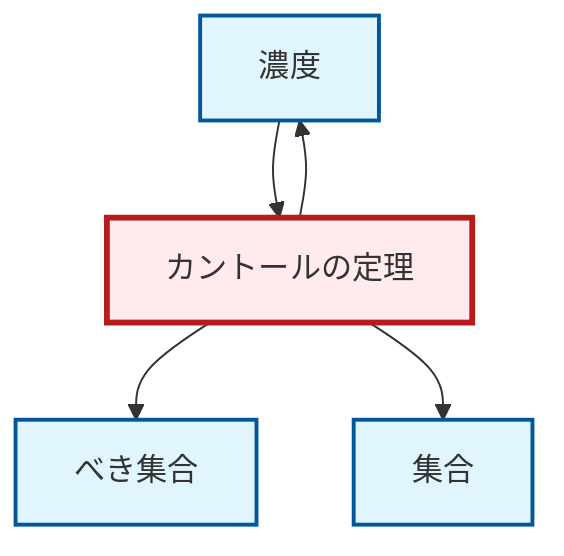 graph TD
    classDef definition fill:#e1f5fe,stroke:#01579b,stroke-width:2px
    classDef theorem fill:#f3e5f5,stroke:#4a148c,stroke-width:2px
    classDef axiom fill:#fff3e0,stroke:#e65100,stroke-width:2px
    classDef example fill:#e8f5e9,stroke:#1b5e20,stroke-width:2px
    classDef current fill:#ffebee,stroke:#b71c1c,stroke-width:3px
    def-cardinality["濃度"]:::definition
    thm-cantor["カントールの定理"]:::theorem
    def-power-set["べき集合"]:::definition
    def-set["集合"]:::definition
    thm-cantor --> def-power-set
    thm-cantor --> def-set
    def-cardinality --> thm-cantor
    thm-cantor --> def-cardinality
    class thm-cantor current